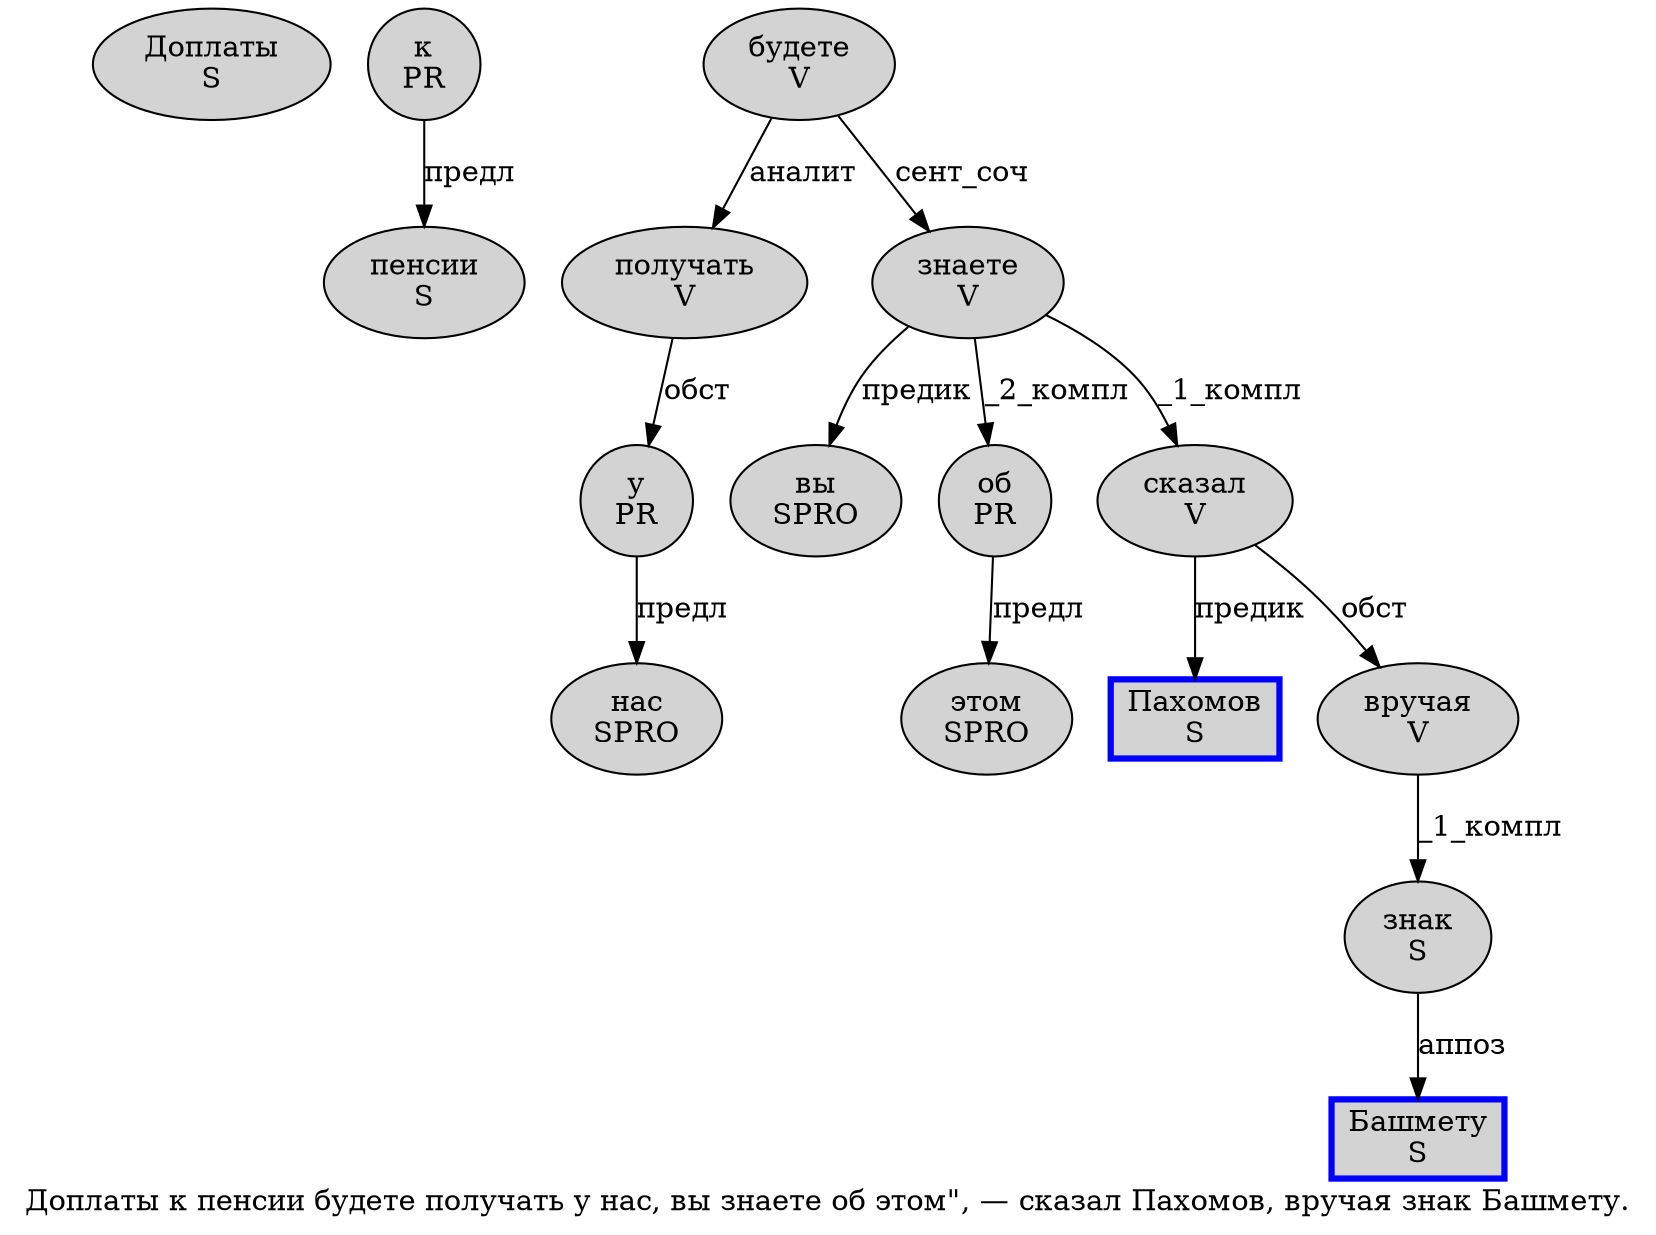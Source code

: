 digraph SENTENCE_893 {
	graph [label="Доплаты к пенсии будете получать у нас, вы знаете об этом\", — сказал Пахомов, вручая знак Башмету."]
	node [style=filled]
		0 [label="Доплаты
S" color="" fillcolor=lightgray penwidth=1 shape=ellipse]
		1 [label="к
PR" color="" fillcolor=lightgray penwidth=1 shape=ellipse]
		2 [label="пенсии
S" color="" fillcolor=lightgray penwidth=1 shape=ellipse]
		3 [label="будете
V" color="" fillcolor=lightgray penwidth=1 shape=ellipse]
		4 [label="получать
V" color="" fillcolor=lightgray penwidth=1 shape=ellipse]
		5 [label="у
PR" color="" fillcolor=lightgray penwidth=1 shape=ellipse]
		6 [label="нас
SPRO" color="" fillcolor=lightgray penwidth=1 shape=ellipse]
		8 [label="вы
SPRO" color="" fillcolor=lightgray penwidth=1 shape=ellipse]
		9 [label="знаете
V" color="" fillcolor=lightgray penwidth=1 shape=ellipse]
		10 [label="об
PR" color="" fillcolor=lightgray penwidth=1 shape=ellipse]
		11 [label="этом
SPRO" color="" fillcolor=lightgray penwidth=1 shape=ellipse]
		15 [label="сказал
V" color="" fillcolor=lightgray penwidth=1 shape=ellipse]
		16 [label="Пахомов
S" color=blue fillcolor=lightgray penwidth=3 shape=box]
		18 [label="вручая
V" color="" fillcolor=lightgray penwidth=1 shape=ellipse]
		19 [label="знак
S" color="" fillcolor=lightgray penwidth=1 shape=ellipse]
		20 [label="Башмету
S" color=blue fillcolor=lightgray penwidth=3 shape=box]
			1 -> 2 [label="предл"]
			3 -> 4 [label="аналит"]
			3 -> 9 [label="сент_соч"]
			19 -> 20 [label="аппоз"]
			5 -> 6 [label="предл"]
			4 -> 5 [label="обст"]
			18 -> 19 [label="_1_компл"]
			15 -> 16 [label="предик"]
			15 -> 18 [label="обст"]
			9 -> 8 [label="предик"]
			9 -> 10 [label="_2_компл"]
			9 -> 15 [label="_1_компл"]
			10 -> 11 [label="предл"]
}